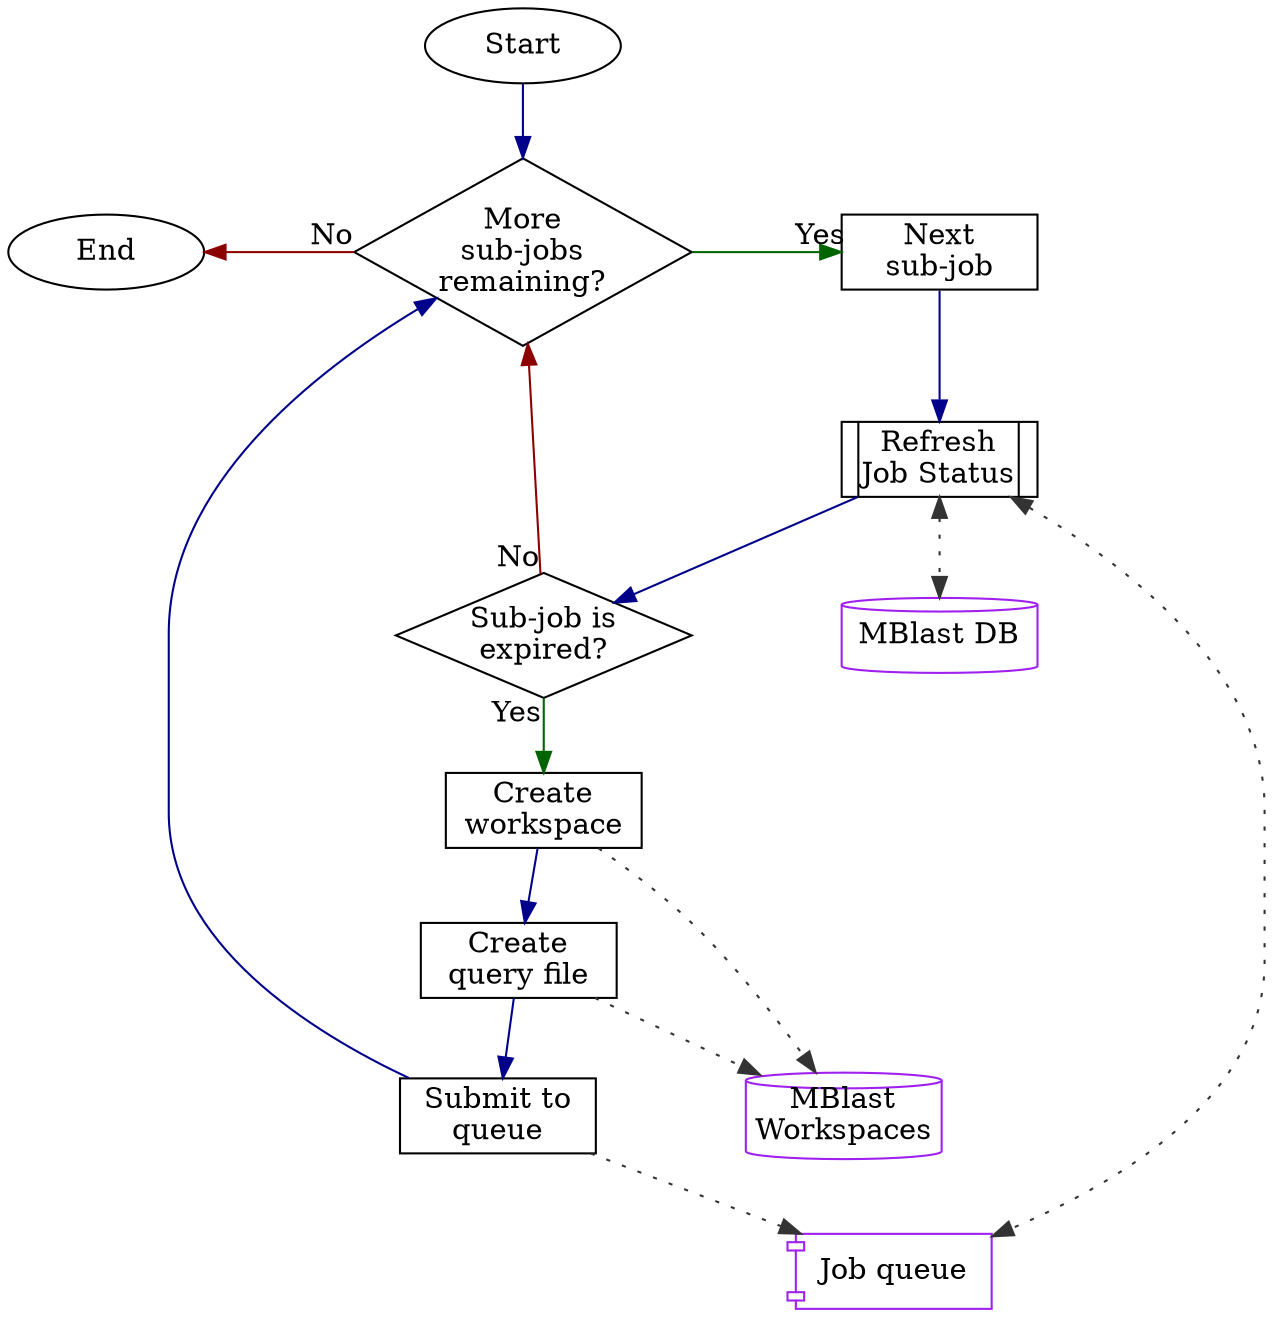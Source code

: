 digraph {
  graph [nodesep=1]
  node  [margin=0, shape=rect, width=1.3]
  edge  [color=darkblue]

  //
  // Node
  //

  Start        [shape=oval]
  DB           [label="MBlast DB", shape=cylinder, color=purple]
  Refresh      [label="|Refresh\nJob Status|", shape=record]
  IsExpired    [label="Sub-job is\nexpired?", shape=diamond]
  More         [label="More\nsub-jobs\nremaining?", shape=diamond]
  Next         [label="Next\nsub-job"]
  End          [shape=oval]
  Queue        [label="Job queue", shape=component, color=purple]
  Workspace    [label="MBlast\nWorkspaces", shape=cylinder, color=purple]
  NewWorkspace [label="Create\nworkspace"]
  NewQuery     [label="Create\nquery file"]
  Submit       [label="Submit to\nqueue"]

  //
  // Edges
  //

  Start -> More

  More    -> Next      [taillabel="\n           Yes", color=darkgreen]
  End     -> More      [headlabel="No", color=darkred, dir=back]

  Next    -> Refresh

  Refresh   -> IsExpired []
  Refresh   -> DB        [dir=both, style=dotted, color="#333333"]
  Refresh   -> Queue     [dir=both, style=dotted, color="#333333"]

  IsExpired -> NewWorkspace [taillabel="Yes", color=darkgreen]
  IsExpired -> More         [taillabel="No", color=darkred]

  NewWorkspace -> NewQuery
  NewWorkspace -> Workspace [style=dotted, color="#333333"]

  NewQuery -> Submit
  NewQuery -> Workspace [style=dotted, color="#333333"]

  Submit -> More  []
  Submit -> Queue [style=dotted, color="#333333"]


  //
  // Formatting
  //

  {
    rank=same
    End
    More
    Next
  }
}
